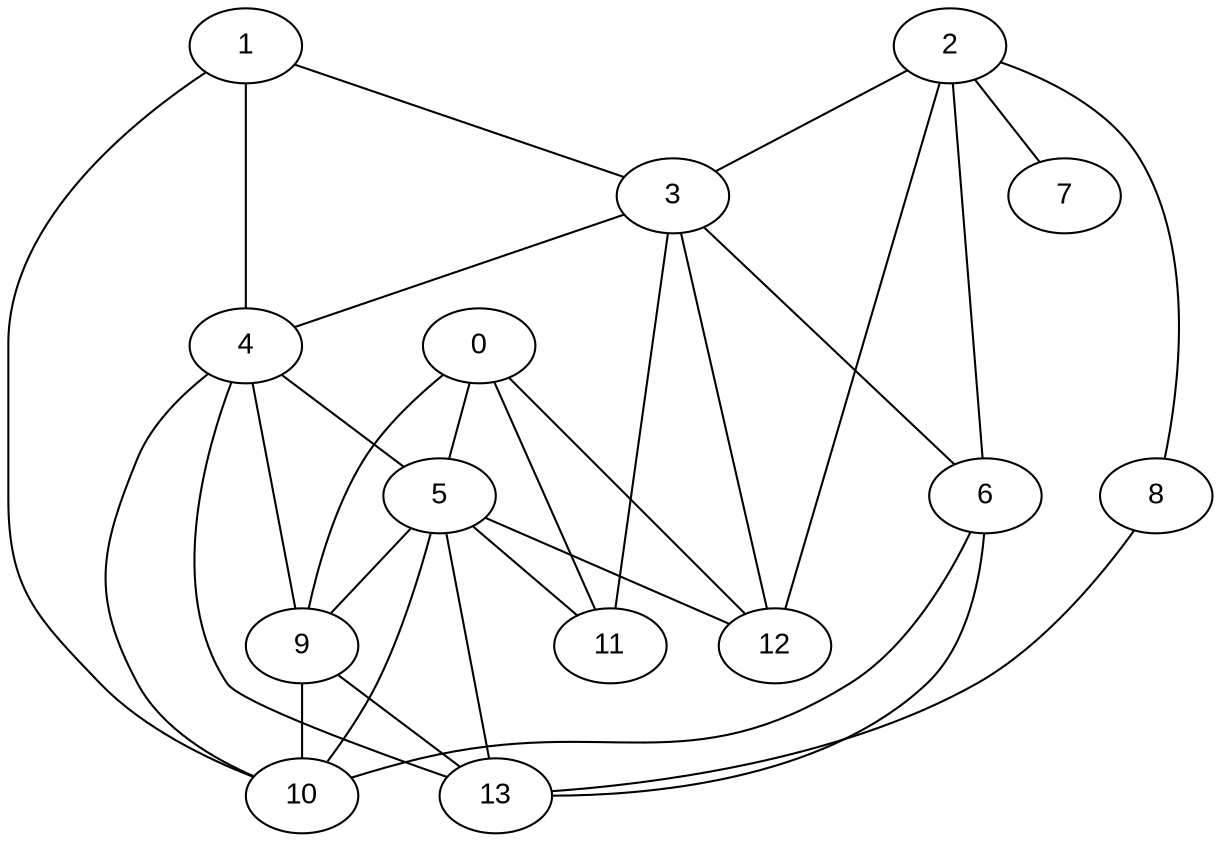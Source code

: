 graph InitialGraph {
  node [style=filled, fillcolor=white, fontname="Arial"];
  0;
  1;
  2;
  3;
  4;
  5;
  6;
  7;
  8;
  9;
  10;
  11;
  12;
  13;
  0 -- 5;
  0 -- 9;
  0 -- 11;
  0 -- 12;
  1 -- 3;
  1 -- 4;
  1 -- 10;
  2 -- 3;
  2 -- 6;
  2 -- 7;
  2 -- 8;
  2 -- 12;
  3 -- 4;
  3 -- 6;
  3 -- 11;
  3 -- 12;
  4 -- 5;
  4 -- 9;
  4 -- 10;
  4 -- 13;
  5 -- 9;
  5 -- 10;
  5 -- 11;
  5 -- 12;
  5 -- 13;
  6 -- 10;
  6 -- 13;
  8 -- 13;
  9 -- 10;
  9 -- 13;
}
